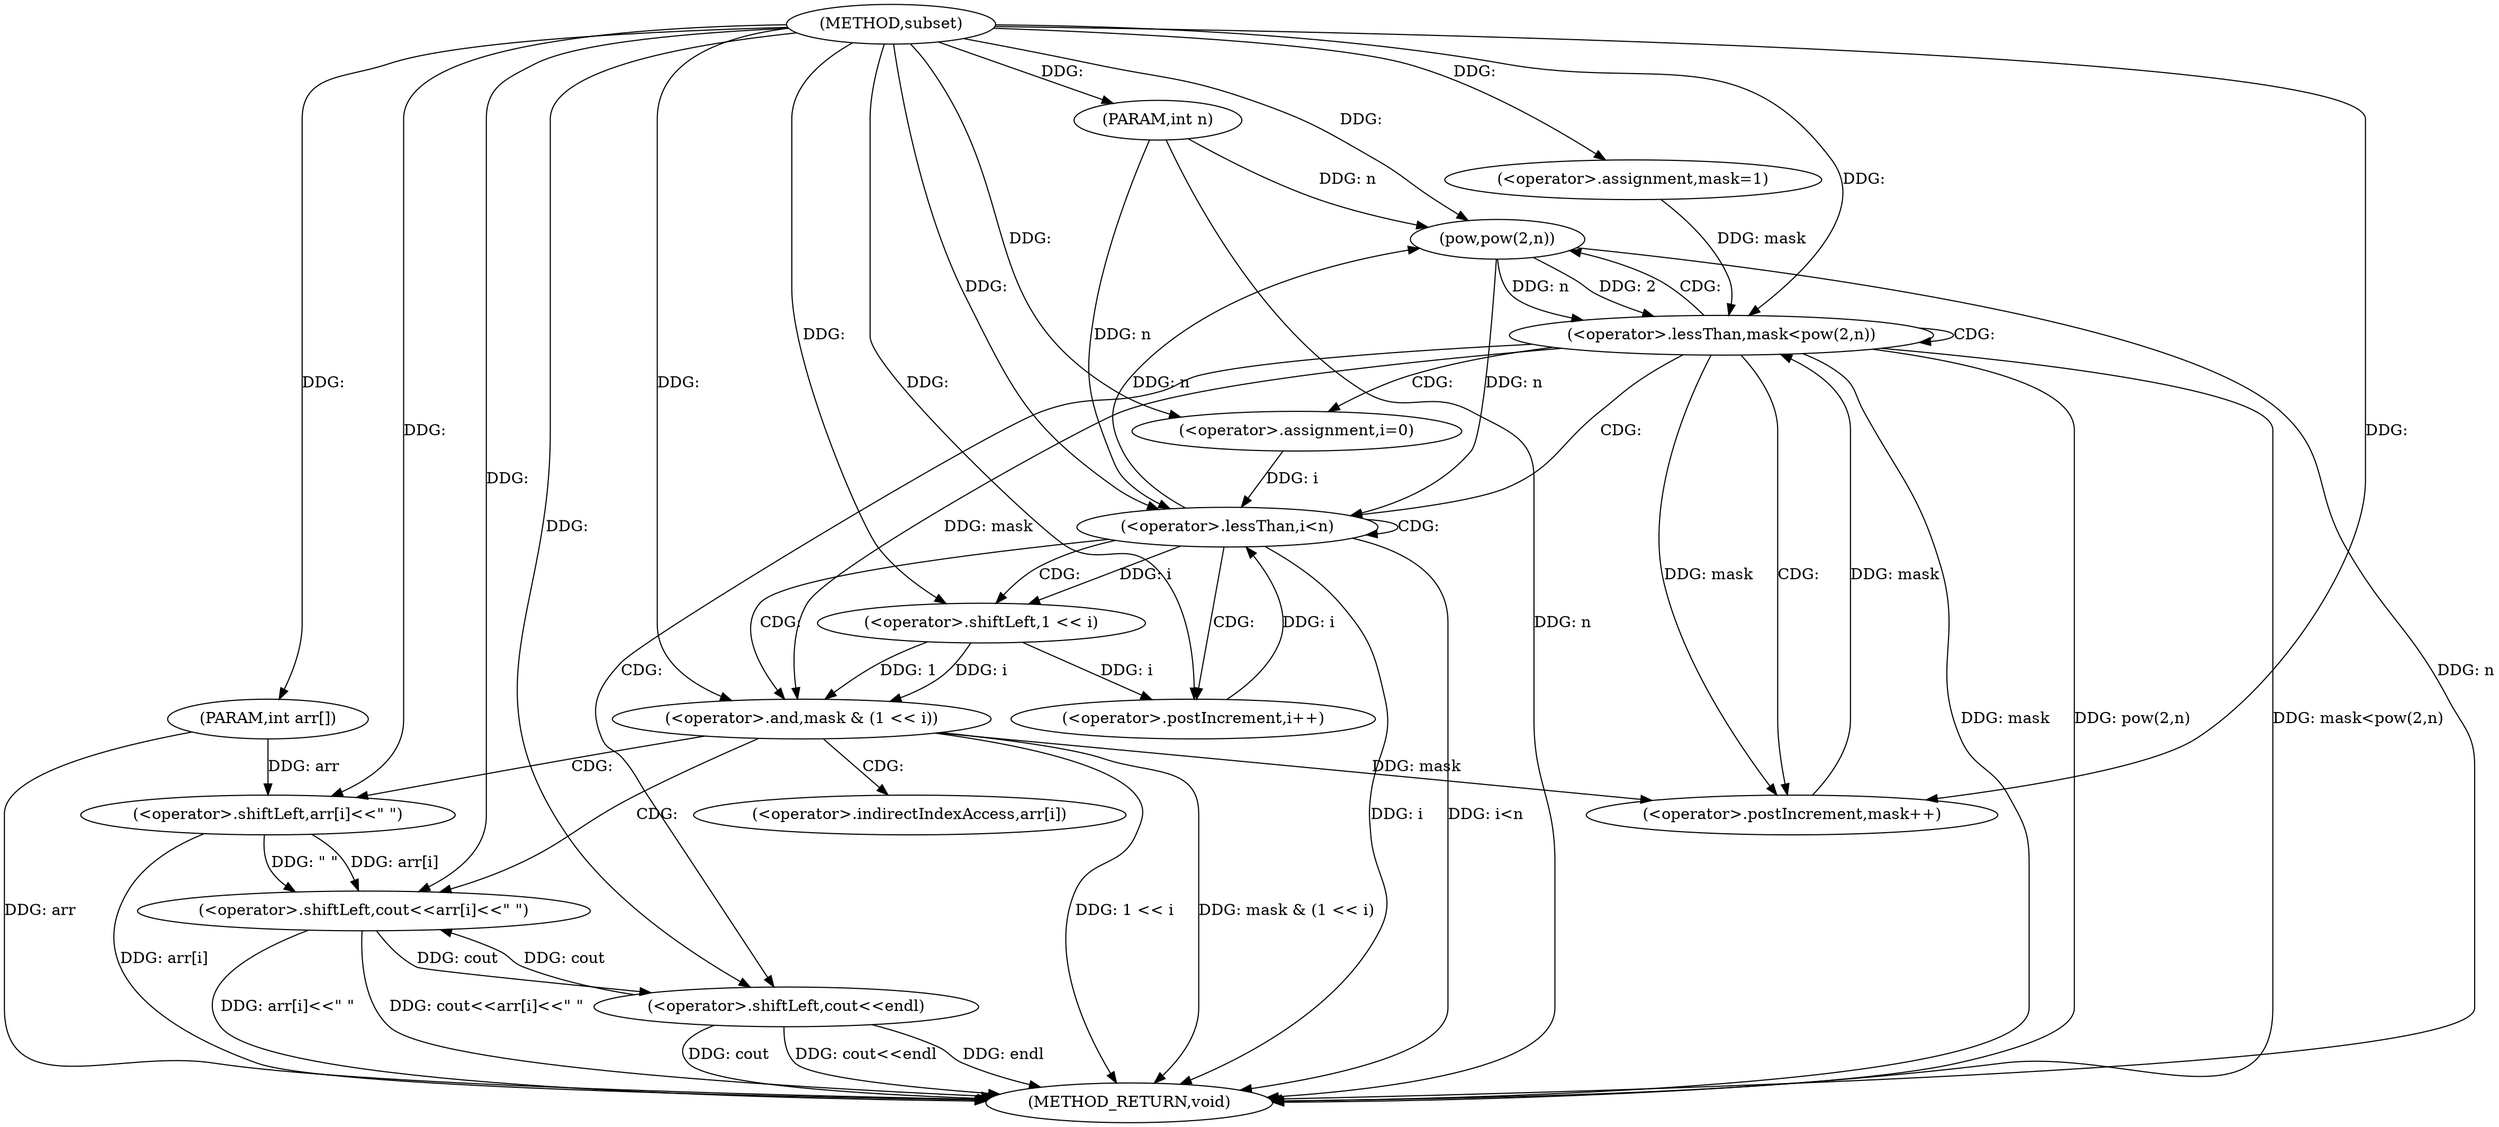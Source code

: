 digraph "subset" {  
"1000139" [label = "(METHOD,subset)" ]
"1000183" [label = "(METHOD_RETURN,void)" ]
"1000140" [label = "(PARAM,int arr[])" ]
"1000141" [label = "(PARAM,int n)" ]
"1000145" [label = "(<operator>.assignment,mask=1)" ]
"1000148" [label = "(<operator>.lessThan,mask<pow(2,n))" ]
"1000153" [label = "(<operator>.postIncrement,mask++)" ]
"1000180" [label = "(<operator>.shiftLeft,cout<<endl)" ]
"1000150" [label = "(pow,pow(2,n))" ]
"1000158" [label = "(<operator>.assignment,i=0)" ]
"1000161" [label = "(<operator>.lessThan,i<n)" ]
"1000164" [label = "(<operator>.postIncrement,i++)" ]
"1000168" [label = "(<operator>.and,mask & (1 << i))" ]
"1000173" [label = "(<operator>.shiftLeft,cout<<arr[i]<<\" \")" ]
"1000170" [label = "(<operator>.shiftLeft,1 << i)" ]
"1000175" [label = "(<operator>.shiftLeft,arr[i]<<\" \")" ]
"1000176" [label = "(<operator>.indirectIndexAccess,arr[i])" ]
  "1000140" -> "1000183"  [ label = "DDG: arr"] 
  "1000141" -> "1000183"  [ label = "DDG: n"] 
  "1000148" -> "1000183"  [ label = "DDG: mask"] 
  "1000150" -> "1000183"  [ label = "DDG: n"] 
  "1000148" -> "1000183"  [ label = "DDG: pow(2,n)"] 
  "1000148" -> "1000183"  [ label = "DDG: mask<pow(2,n)"] 
  "1000161" -> "1000183"  [ label = "DDG: i"] 
  "1000161" -> "1000183"  [ label = "DDG: i<n"] 
  "1000180" -> "1000183"  [ label = "DDG: cout"] 
  "1000180" -> "1000183"  [ label = "DDG: cout<<endl"] 
  "1000168" -> "1000183"  [ label = "DDG: 1 << i"] 
  "1000168" -> "1000183"  [ label = "DDG: mask & (1 << i)"] 
  "1000175" -> "1000183"  [ label = "DDG: arr[i]"] 
  "1000173" -> "1000183"  [ label = "DDG: arr[i]<<\" \""] 
  "1000173" -> "1000183"  [ label = "DDG: cout<<arr[i]<<\" \""] 
  "1000180" -> "1000183"  [ label = "DDG: endl"] 
  "1000139" -> "1000140"  [ label = "DDG: "] 
  "1000139" -> "1000141"  [ label = "DDG: "] 
  "1000139" -> "1000145"  [ label = "DDG: "] 
  "1000145" -> "1000148"  [ label = "DDG: mask"] 
  "1000153" -> "1000148"  [ label = "DDG: mask"] 
  "1000139" -> "1000148"  [ label = "DDG: "] 
  "1000150" -> "1000148"  [ label = "DDG: 2"] 
  "1000150" -> "1000148"  [ label = "DDG: n"] 
  "1000148" -> "1000153"  [ label = "DDG: mask"] 
  "1000168" -> "1000153"  [ label = "DDG: mask"] 
  "1000139" -> "1000153"  [ label = "DDG: "] 
  "1000139" -> "1000150"  [ label = "DDG: "] 
  "1000161" -> "1000150"  [ label = "DDG: n"] 
  "1000141" -> "1000150"  [ label = "DDG: n"] 
  "1000139" -> "1000158"  [ label = "DDG: "] 
  "1000173" -> "1000180"  [ label = "DDG: cout"] 
  "1000139" -> "1000180"  [ label = "DDG: "] 
  "1000158" -> "1000161"  [ label = "DDG: i"] 
  "1000164" -> "1000161"  [ label = "DDG: i"] 
  "1000139" -> "1000161"  [ label = "DDG: "] 
  "1000150" -> "1000161"  [ label = "DDG: n"] 
  "1000141" -> "1000161"  [ label = "DDG: n"] 
  "1000170" -> "1000164"  [ label = "DDG: i"] 
  "1000139" -> "1000164"  [ label = "DDG: "] 
  "1000148" -> "1000168"  [ label = "DDG: mask"] 
  "1000139" -> "1000168"  [ label = "DDG: "] 
  "1000170" -> "1000168"  [ label = "DDG: 1"] 
  "1000170" -> "1000168"  [ label = "DDG: i"] 
  "1000180" -> "1000173"  [ label = "DDG: cout"] 
  "1000139" -> "1000173"  [ label = "DDG: "] 
  "1000175" -> "1000173"  [ label = "DDG: \" \""] 
  "1000175" -> "1000173"  [ label = "DDG: arr[i]"] 
  "1000139" -> "1000170"  [ label = "DDG: "] 
  "1000161" -> "1000170"  [ label = "DDG: i"] 
  "1000140" -> "1000175"  [ label = "DDG: arr"] 
  "1000139" -> "1000175"  [ label = "DDG: "] 
  "1000148" -> "1000153"  [ label = "CDG: "] 
  "1000148" -> "1000158"  [ label = "CDG: "] 
  "1000148" -> "1000161"  [ label = "CDG: "] 
  "1000148" -> "1000150"  [ label = "CDG: "] 
  "1000148" -> "1000180"  [ label = "CDG: "] 
  "1000148" -> "1000148"  [ label = "CDG: "] 
  "1000161" -> "1000168"  [ label = "CDG: "] 
  "1000161" -> "1000164"  [ label = "CDG: "] 
  "1000161" -> "1000161"  [ label = "CDG: "] 
  "1000161" -> "1000170"  [ label = "CDG: "] 
  "1000168" -> "1000173"  [ label = "CDG: "] 
  "1000168" -> "1000175"  [ label = "CDG: "] 
  "1000168" -> "1000176"  [ label = "CDG: "] 
}
